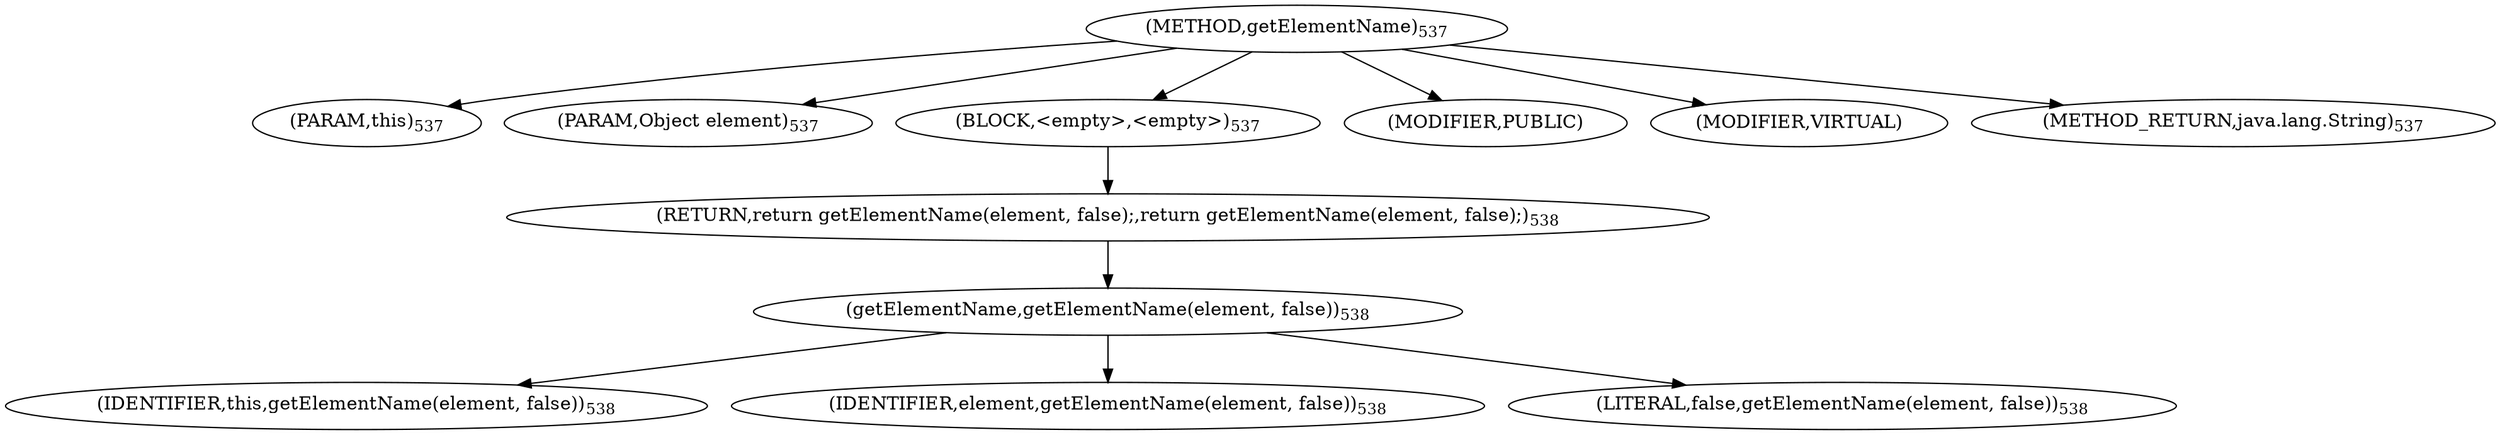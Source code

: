 digraph "getElementName" {  
"1027" [label = <(METHOD,getElementName)<SUB>537</SUB>> ]
"41" [label = <(PARAM,this)<SUB>537</SUB>> ]
"1028" [label = <(PARAM,Object element)<SUB>537</SUB>> ]
"1029" [label = <(BLOCK,&lt;empty&gt;,&lt;empty&gt;)<SUB>537</SUB>> ]
"1030" [label = <(RETURN,return getElementName(element, false);,return getElementName(element, false);)<SUB>538</SUB>> ]
"1031" [label = <(getElementName,getElementName(element, false))<SUB>538</SUB>> ]
"40" [label = <(IDENTIFIER,this,getElementName(element, false))<SUB>538</SUB>> ]
"1032" [label = <(IDENTIFIER,element,getElementName(element, false))<SUB>538</SUB>> ]
"1033" [label = <(LITERAL,false,getElementName(element, false))<SUB>538</SUB>> ]
"1034" [label = <(MODIFIER,PUBLIC)> ]
"1035" [label = <(MODIFIER,VIRTUAL)> ]
"1036" [label = <(METHOD_RETURN,java.lang.String)<SUB>537</SUB>> ]
  "1027" -> "41" 
  "1027" -> "1028" 
  "1027" -> "1029" 
  "1027" -> "1034" 
  "1027" -> "1035" 
  "1027" -> "1036" 
  "1029" -> "1030" 
  "1030" -> "1031" 
  "1031" -> "40" 
  "1031" -> "1032" 
  "1031" -> "1033" 
}
